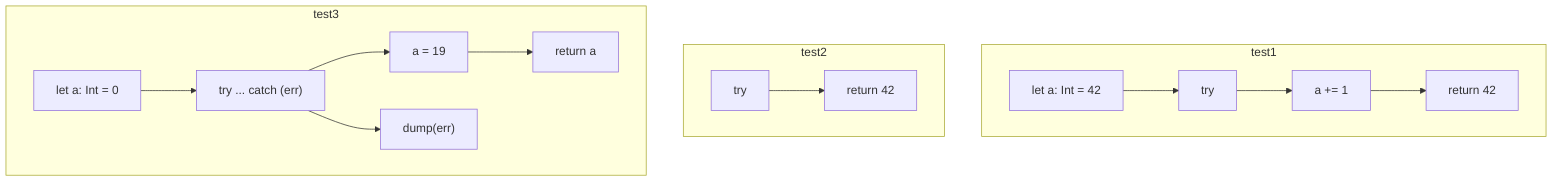 graph TD
subgraph test1
    test1_143["let a: Int = 42"]
    test1_144["try"]
    test1_146["a += 1"]
    test1_148["return 42"]:::exitNode
    test1_143 --> test1_144
    test1_144 --> test1_146
    test1_146 --> test1_148
end
subgraph test2
    test2_150["try"]
    test2_151["return 42"]:::exitNode
    test2_150 --> test2_151
end
subgraph test3
    test3_153["let a: Int = 0"]
    test3_154["try ... catch (err)"]
    test3_156["a = 19"]
    test3_158["dump(err)"]:::exitNode
    test3_160["return a"]:::exitNode
    test3_153 --> test3_154
    test3_154 --> test3_156
    test3_154 --> test3_158
    test3_156 --> test3_160
end